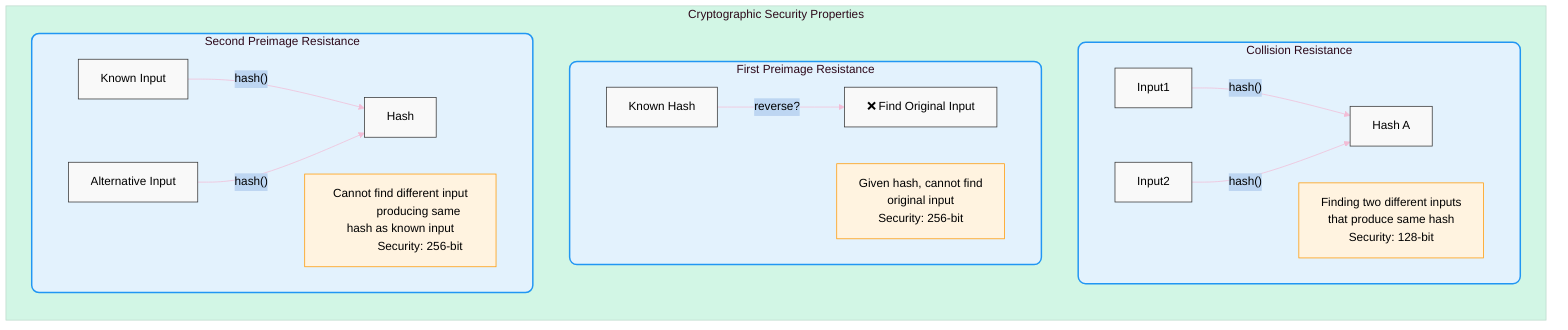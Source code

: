 ---
config:
  theme: base
  themeVariables:
    primaryColor: '#F2BDD6'
    primaryTextColor: '#000000'
    primaryBorderColor: '#F2BDD6'
    lineColor: '#F2BDD6'
    fontSize: '16px'
    secondaryTextColor: '#000000'

    mainBkg: '#F7DBE4'
    secondBkg: '#F7DBE4'
    # --------------- unused ---------------
    background: '#F7DBE4'
---

flowchart TB
    subgraph Security["Cryptographic Security Properties"]
        direction TB

        subgraph CR["Collision Resistance"]
            direction LR
            C1["Input1"] --> |"hash()"| CH1["Hash A"]
            C2["Input2"] --> |"hash()"| CH1
            note1["Finding two different inputs
            that produce same hash
            Security: 128-bit"]
        end

        subgraph PR1["First Preimage Resistance"]
            direction LR
            H["Known Hash"] --> |"reverse?"| I["❌ Find Original Input"]
            note2["Given hash, cannot find
            original input
            Security: 256-bit"]
        end

        subgraph PR2["Second Preimage Resistance"]
            direction LR
            KI["Known Input"] --> |"hash()"| KH["Hash"]
            AI["Alternative Input"] --> |"hash()"| KH
            note3["Cannot find different input
            producing same hash as known input
            Security: 256-bit"]
        end
    end

    classDef default fill:#f9f9f9,stroke:#333,stroke-width:1px
    classDef section fill:#e3f2fd,stroke:#2196f3,stroke-width:2px,rx:10,ry:10
    classDef note fill:#fff3e0,stroke:#ff9800,stroke-width:1px

    class CR,PR1,PR2 section
    class note1,note2,note3 note
